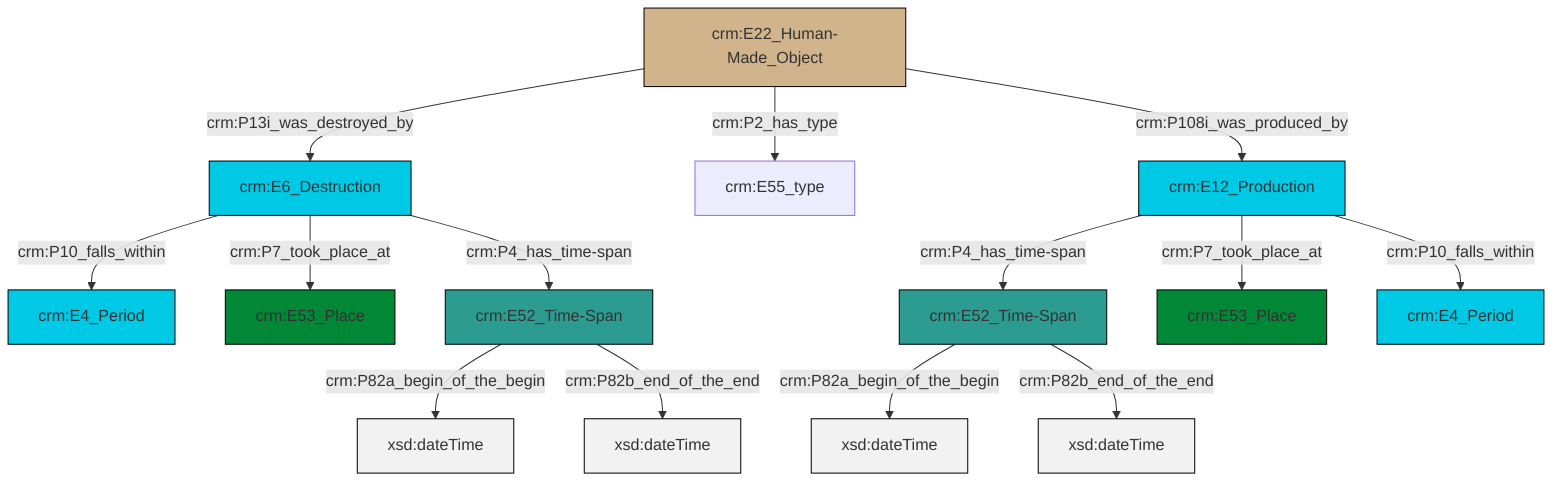 graph TD
classDef Literal fill:#f2f2f2,stroke:#000000;
classDef CRM_Entity fill:#FFFFFF,stroke:#000000;
classDef Temporal_Entity fill:#00C9E6, stroke:#000000;
classDef Type fill:#E18312, stroke:#000000;
classDef Time-Span fill:#2C9C91, stroke:#000000;
classDef Appellation fill:#FFEB7F, stroke:#000000;
classDef Place fill:#008836, stroke:#000000;
classDef Persistent_Item fill:#B266B2, stroke:#000000;
classDef Conceptual_Object fill:#FFD700, stroke:#000000;
classDef Physical_Thing fill:#D2B48C, stroke:#000000;
classDef Actor fill:#f58aad, stroke:#000000;
classDef PC_Classes fill:#4ce600, stroke:#000000;
classDef Multi fill:#cccccc,stroke:#000000;

2["crm:E12_Production"]:::Temporal_Entity -->|crm:P4_has_time-span| 0["crm:E52_Time-Span"]:::Time-Span
0["crm:E52_Time-Span"]:::Time-Span -->|crm:P82a_begin_of_the_begin| 7[xsd:dateTime]:::Literal
2["crm:E12_Production"]:::Temporal_Entity -->|crm:P7_took_place_at| 8["crm:E53_Place"]:::Place
2["crm:E12_Production"]:::Temporal_Entity -->|crm:P10_falls_within| 9["crm:E4_Period"]:::Temporal_Entity
5["crm:E6_Destruction"]:::Temporal_Entity -->|crm:P10_falls_within| 3["crm:E4_Period"]:::Temporal_Entity
5["crm:E6_Destruction"]:::Temporal_Entity -->|crm:P7_took_place_at| 12["crm:E53_Place"]:::Place
13["crm:E52_Time-Span"]:::Time-Span -->|crm:P82a_begin_of_the_begin| 14[xsd:dateTime]:::Literal
17["crm:E22_Human-Made_Object"]:::Physical_Thing -->|crm:P13i_was_destroyed_by| 5["crm:E6_Destruction"]:::Temporal_Entity
17["crm:E22_Human-Made_Object"]:::Physical_Thing -->|crm:P2_has_type| 18["crm:E55_type"]:::Default
13["crm:E52_Time-Span"]:::Time-Span -->|crm:P82b_end_of_the_end| 19[xsd:dateTime]:::Literal
0["crm:E52_Time-Span"]:::Time-Span -->|crm:P82b_end_of_the_end| 21[xsd:dateTime]:::Literal
17["crm:E22_Human-Made_Object"]:::Physical_Thing -->|crm:P108i_was_produced_by| 2["crm:E12_Production"]:::Temporal_Entity
5["crm:E6_Destruction"]:::Temporal_Entity -->|crm:P4_has_time-span| 13["crm:E52_Time-Span"]:::Time-Span